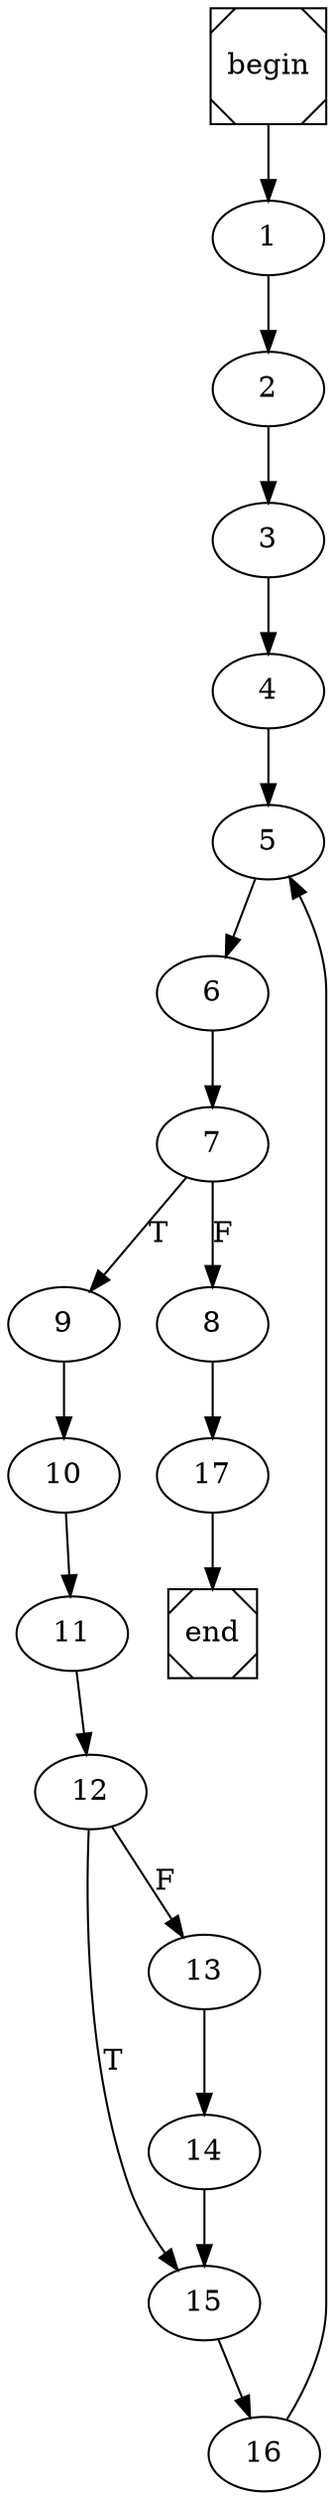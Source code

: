 digraph cfg {
	begin [shape=Msquare];
	end [shape=Msquare];
	begin -> 1;	1 -> 2;	2 -> 3;	3 -> 4;	4 -> 5;	5 -> 6;	6 -> 7;	7 -> 9[label=T];	7 -> 8[label=F];	8 -> 17;	9 -> 10;	10 -> 11;	11 -> 12;	12 -> 15[label=T];	12 -> 13[label=F];	13 -> 14;	14 -> 15;	15 -> 16;	16 -> 5;	17 -> end;}
